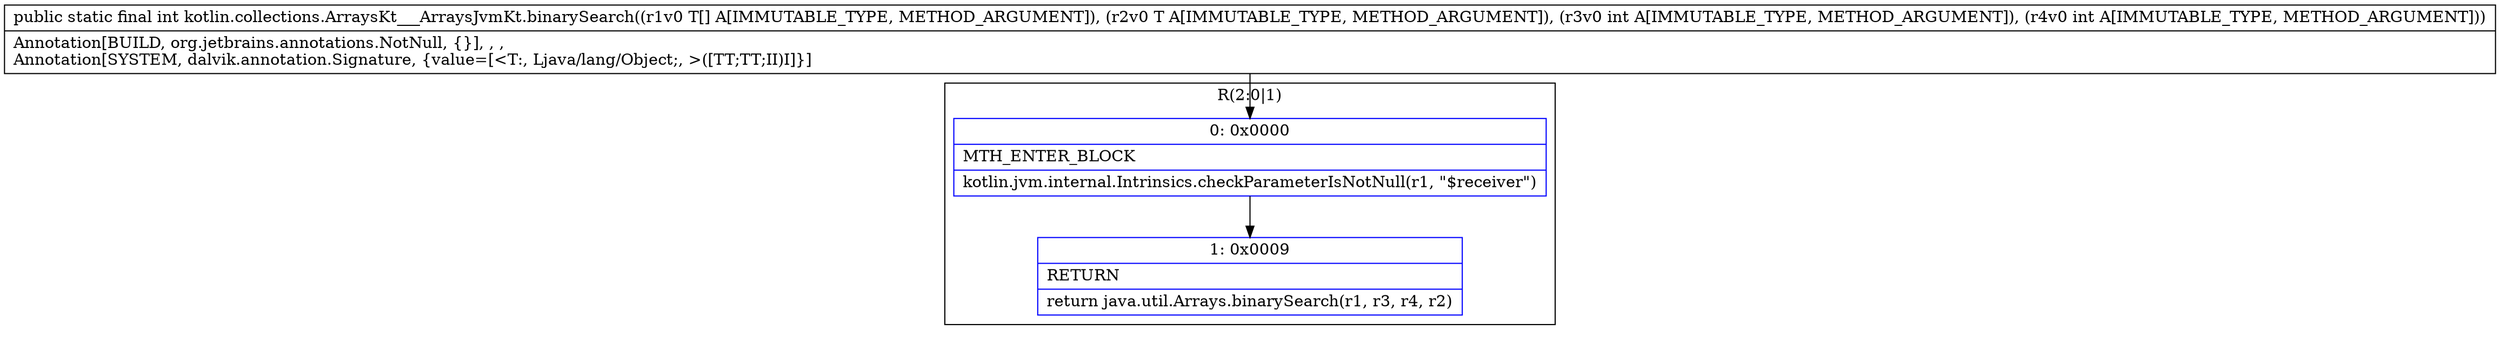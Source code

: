 digraph "CFG forkotlin.collections.ArraysKt___ArraysJvmKt.binarySearch([Ljava\/lang\/Object;Ljava\/lang\/Object;II)I" {
subgraph cluster_Region_1648500532 {
label = "R(2:0|1)";
node [shape=record,color=blue];
Node_0 [shape=record,label="{0\:\ 0x0000|MTH_ENTER_BLOCK\l|kotlin.jvm.internal.Intrinsics.checkParameterIsNotNull(r1, \"$receiver\")\l}"];
Node_1 [shape=record,label="{1\:\ 0x0009|RETURN\l|return java.util.Arrays.binarySearch(r1, r3, r4, r2)\l}"];
}
MethodNode[shape=record,label="{public static final int kotlin.collections.ArraysKt___ArraysJvmKt.binarySearch((r1v0 T[] A[IMMUTABLE_TYPE, METHOD_ARGUMENT]), (r2v0 T A[IMMUTABLE_TYPE, METHOD_ARGUMENT]), (r3v0 int A[IMMUTABLE_TYPE, METHOD_ARGUMENT]), (r4v0 int A[IMMUTABLE_TYPE, METHOD_ARGUMENT]))  | Annotation[BUILD, org.jetbrains.annotations.NotNull, \{\}], , , \lAnnotation[SYSTEM, dalvik.annotation.Signature, \{value=[\<T:, Ljava\/lang\/Object;, \>([TT;TT;II)I]\}]\l}"];
MethodNode -> Node_0;
Node_0 -> Node_1;
}

